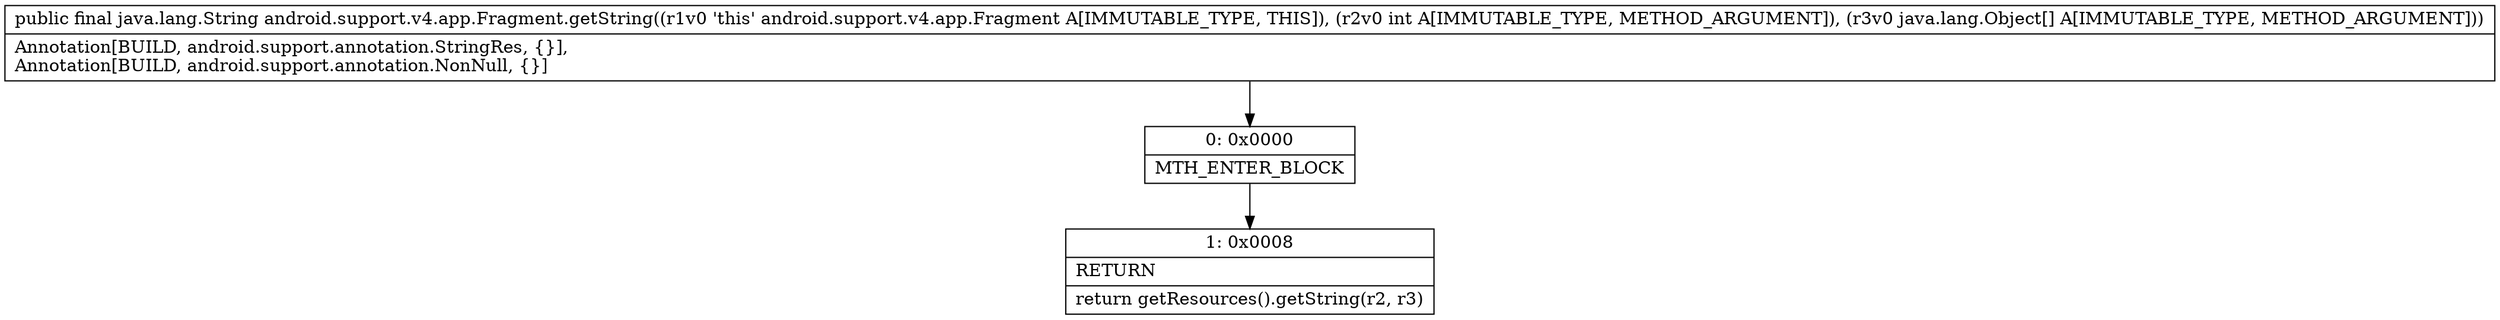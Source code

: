 digraph "CFG forandroid.support.v4.app.Fragment.getString(I[Ljava\/lang\/Object;)Ljava\/lang\/String;" {
Node_0 [shape=record,label="{0\:\ 0x0000|MTH_ENTER_BLOCK\l}"];
Node_1 [shape=record,label="{1\:\ 0x0008|RETURN\l|return getResources().getString(r2, r3)\l}"];
MethodNode[shape=record,label="{public final java.lang.String android.support.v4.app.Fragment.getString((r1v0 'this' android.support.v4.app.Fragment A[IMMUTABLE_TYPE, THIS]), (r2v0 int A[IMMUTABLE_TYPE, METHOD_ARGUMENT]), (r3v0 java.lang.Object[] A[IMMUTABLE_TYPE, METHOD_ARGUMENT]))  | Annotation[BUILD, android.support.annotation.StringRes, \{\}], \lAnnotation[BUILD, android.support.annotation.NonNull, \{\}]\l}"];
MethodNode -> Node_0;
Node_0 -> Node_1;
}

